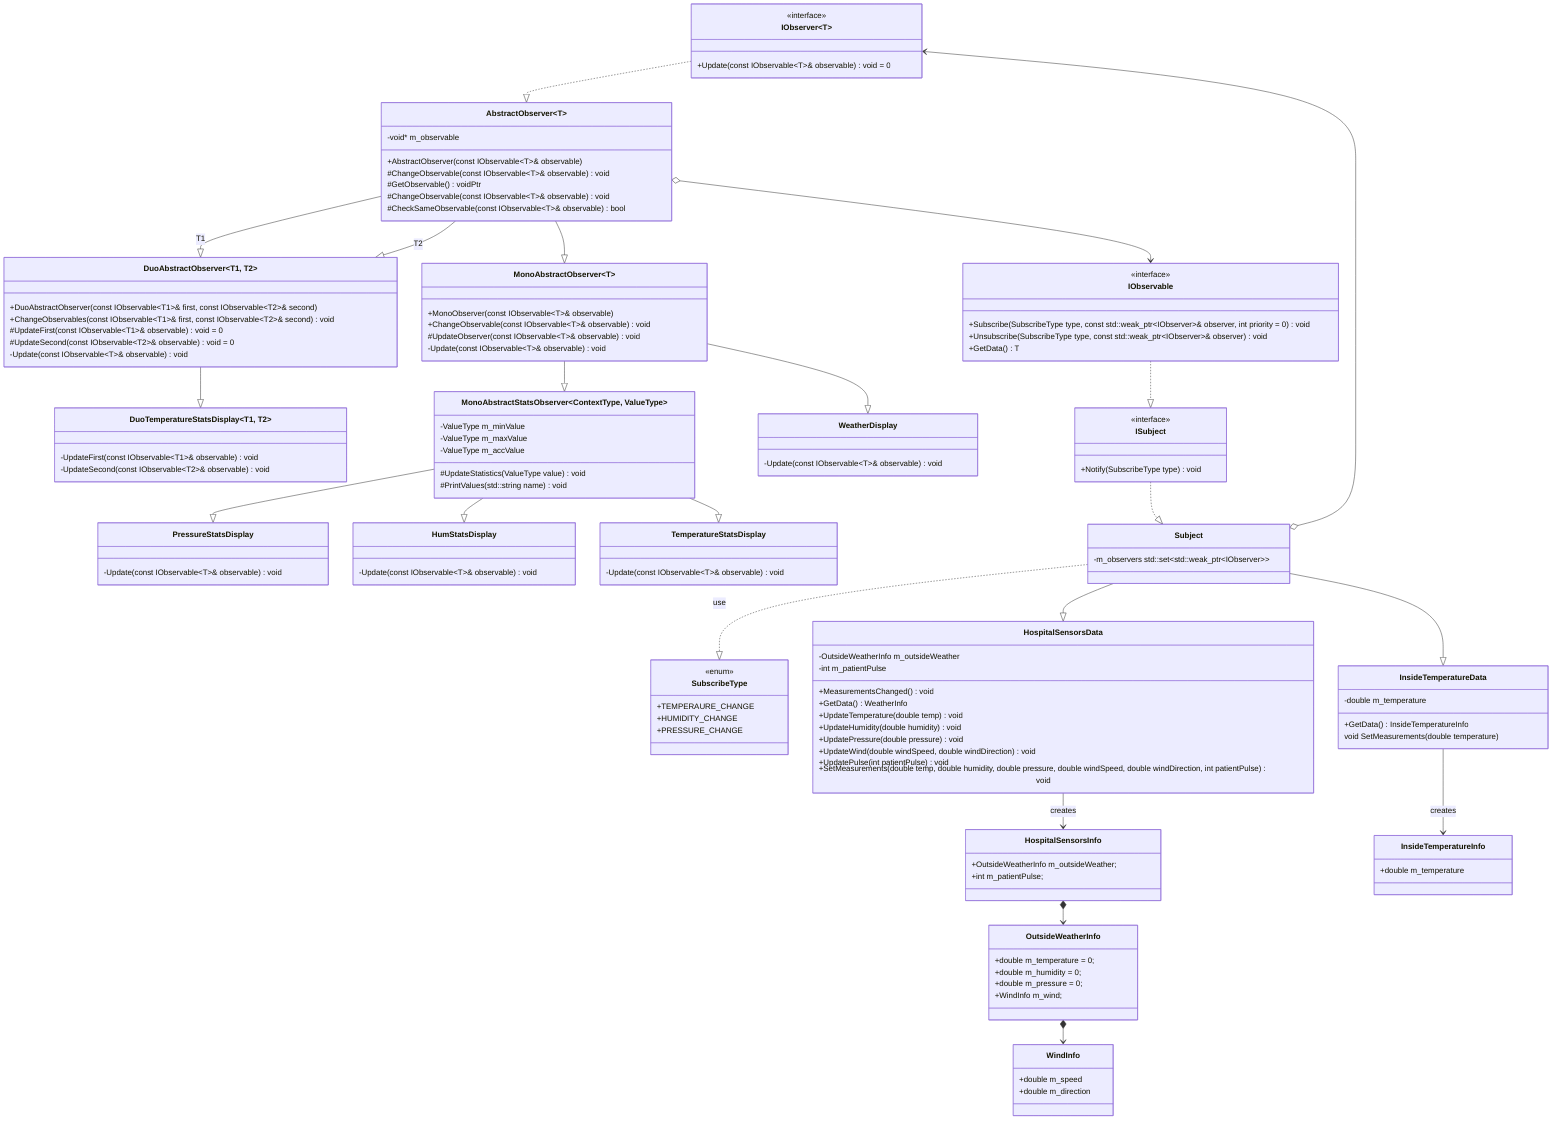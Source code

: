 classDiagram
  direction TB

  class SubscribeType {
    <<enum>>
    +TEMPERAURE_CHANGE
    +HUMIDITY_CHANGE
    +PRESSURE_CHANGE
  }

  class IObserver~T~ {
    <<interface>>
    +Update(const IObservable~T~& observable) void = 0
  }

  class HospitalSensorsInfo {
    +OutsideWeatherInfo m_outsideWeather;
    +int m_patientPulse;
  }

  HospitalSensorsInfo *--> OutsideWeatherInfo

  class AbstractObserver~T~ {
    +AbstractObserver(const IObservable~T~& observable)
    #ChangeObservable(const IObservable~T~& observable) void
    #GetObservable() voidPtr
    #ChangeObservable(const IObservable~T~& observable) void
    #CheckSameObservable(const IObservable~T~& observable) bool
    -void* m_observable
  }

  class MonoAbstractObserver~T~ {
    +MonoObserver(const IObservable~T~& observable)
    +ChangeObservable(const IObservable~T~& observable) void
    #UpdateObserver(const IObservable~T~& observable) void
    -Update(const IObservable~T~& observable) void
  }

  class DuoAbstractObserver~T1, T2~ {
    +DuoAbstractObserver(const IObservable~T1~& first, const IObservable~T2~& second)
    +ChangeObservables(const IObservable~T1~& first, const IObservable~T2~& second) void
    #UpdateFirst(const IObservable~T1~& observable) void = 0
    #UpdateSecond(const IObservable~T2~& observable) void = 0
    -Update(const IObservable~T~& observable) void
  }

  class DuoTemperatureStatsDisplay~T1, T2~ {
    -UpdateFirst(const IObservable~T1~& observable) void
    -UpdateSecond(const IObservable~T2~& observable) void
  }

  class MonoAbstractStatsObserver~ContextType, ValueType~ {
    #UpdateStatistics(ValueType value) void
    #PrintValues(std::string name) void
    -ValueType m_minValue
    -ValueType m_maxValue
    -ValueType m_accValue
  }

  class MonoAbstractStatsObserver~HospitalSensorsInfo, WindInfo~ {
  }

  class WeatherDisplay {
    -Update(const IObservable~T~& observable) void
  }

  class PressureStatsDisplay {
    -Update(const IObservable~T~& observable) void
  }

  class HumStatsDisplay {
    -Update(const IObservable~T~& observable) void
  }

  class TemperatureStatsDisplay {
    -Update(const IObservable~T~& observable) void
  }

  IObserver ..|> AbstractObserver
  AbstractObserver --|> MonoAbstractObserver
  AbstractObserver --|> DuoAbstractObserver : T1
  AbstractObserver --|> DuoAbstractObserver : T2
  MonoAbstractObserver --|> MonoAbstractStatsObserver
  MonoAbstractObserver --|> WeatherDisplay
  DuoAbstractObserver --|> DuoTemperatureStatsDisplay
  MonoAbstractStatsObserver --|> PressureStatsDisplay
  MonoAbstractStatsObserver --|> HumStatsDisplay
  MonoAbstractStatsObserver --|> TemperatureStatsDisplay

  AbstractObserver o--> IObservable

  class IObservable {
    <<interface>>

    +Subscribe(SubscribeType type, const std::weak_ptr~IObserver~& observer, int priority = 0) void
    +Unsubscribe(SubscribeType type, const std::weak_ptr~IObserver~& observer) void
    +GetData() T
  }

  class ISubject {
    <<interface>>
    +Notify(SubscribeType type) void
  }

  class Subject {
    -m_observers std::set~std::weak_ptr~IObserver~~
  }

  class HospitalSensorsData {
    +MeasurementsChanged() void
    +GetData() WeatherInfo

    +UpdateTemperature(double temp) void
    +UpdateHumidity(double humidity) void
    +UpdatePressure(double pressure) void
    +UpdateWind(double windSpeed, double windDirection) void
    +UpdatePulse(int patientPulse) void

    +SetMeasurements(double temp, double humidity, double pressure, double windSpeed, double windDirection, int patientPulse) void

    -OutsideWeatherInfo m_outsideWeather
    -int m_patientPulse
  }

  class InsideTemperatureData {
    +GetData() InsideTemperatureInfo
    void SetMeasurements(double temperature)
    -double m_temperature
  }

  IObservable ..|> ISubject
  ISubject ..|> Subject
  Subject ..|> SubscribeType : use
  Subject --|> HospitalSensorsData
  Subject --|> InsideTemperatureData

  Subject o--> IObserver
  HospitalSensorsData --> HospitalSensorsInfo : creates
  InsideTemperatureData --> InsideTemperatureInfo : creates

  class InsideTemperatureInfo {
    +double m_temperature
  }

  class OutsideWeatherInfo {
    +double m_temperature = 0;
    +double m_humidity = 0;
    +double m_pressure = 0;
    +WindInfo m_wind;
  }

  class WindInfo {
    +double m_speed
    +double m_direction
  }

  OutsideWeatherInfo *--> WindInfo